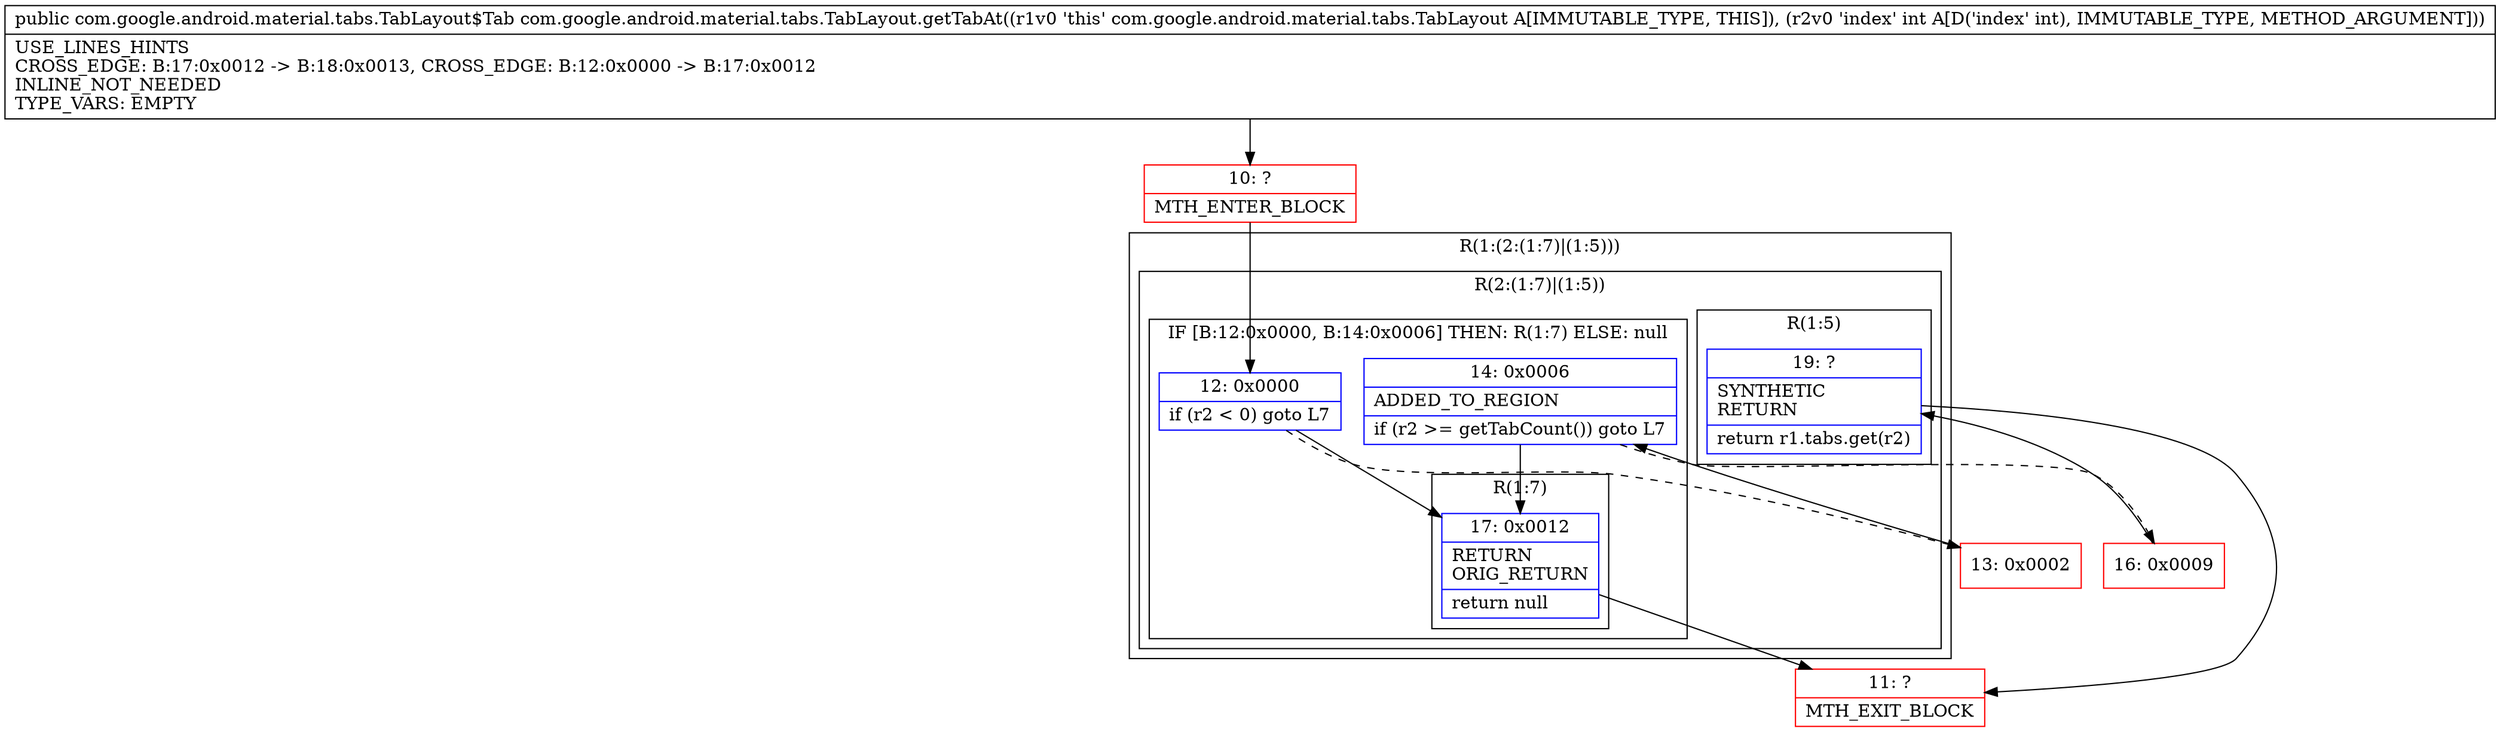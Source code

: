 digraph "CFG forcom.google.android.material.tabs.TabLayout.getTabAt(I)Lcom\/google\/android\/material\/tabs\/TabLayout$Tab;" {
subgraph cluster_Region_1260572715 {
label = "R(1:(2:(1:7)|(1:5)))";
node [shape=record,color=blue];
subgraph cluster_Region_1908455853 {
label = "R(2:(1:7)|(1:5))";
node [shape=record,color=blue];
subgraph cluster_IfRegion_1433218833 {
label = "IF [B:12:0x0000, B:14:0x0006] THEN: R(1:7) ELSE: null";
node [shape=record,color=blue];
Node_12 [shape=record,label="{12\:\ 0x0000|if (r2 \< 0) goto L7\l}"];
Node_14 [shape=record,label="{14\:\ 0x0006|ADDED_TO_REGION\l|if (r2 \>= getTabCount()) goto L7\l}"];
subgraph cluster_Region_2132263290 {
label = "R(1:7)";
node [shape=record,color=blue];
Node_17 [shape=record,label="{17\:\ 0x0012|RETURN\lORIG_RETURN\l|return null\l}"];
}
}
subgraph cluster_Region_585758011 {
label = "R(1:5)";
node [shape=record,color=blue];
Node_19 [shape=record,label="{19\:\ ?|SYNTHETIC\lRETURN\l|return r1.tabs.get(r2)\l}"];
}
}
}
Node_10 [shape=record,color=red,label="{10\:\ ?|MTH_ENTER_BLOCK\l}"];
Node_13 [shape=record,color=red,label="{13\:\ 0x0002}"];
Node_16 [shape=record,color=red,label="{16\:\ 0x0009}"];
Node_11 [shape=record,color=red,label="{11\:\ ?|MTH_EXIT_BLOCK\l}"];
MethodNode[shape=record,label="{public com.google.android.material.tabs.TabLayout$Tab com.google.android.material.tabs.TabLayout.getTabAt((r1v0 'this' com.google.android.material.tabs.TabLayout A[IMMUTABLE_TYPE, THIS]), (r2v0 'index' int A[D('index' int), IMMUTABLE_TYPE, METHOD_ARGUMENT]))  | USE_LINES_HINTS\lCROSS_EDGE: B:17:0x0012 \-\> B:18:0x0013, CROSS_EDGE: B:12:0x0000 \-\> B:17:0x0012\lINLINE_NOT_NEEDED\lTYPE_VARS: EMPTY\l}"];
MethodNode -> Node_10;Node_12 -> Node_13[style=dashed];
Node_12 -> Node_17;
Node_14 -> Node_16[style=dashed];
Node_14 -> Node_17;
Node_17 -> Node_11;
Node_19 -> Node_11;
Node_10 -> Node_12;
Node_13 -> Node_14;
Node_16 -> Node_19;
}

